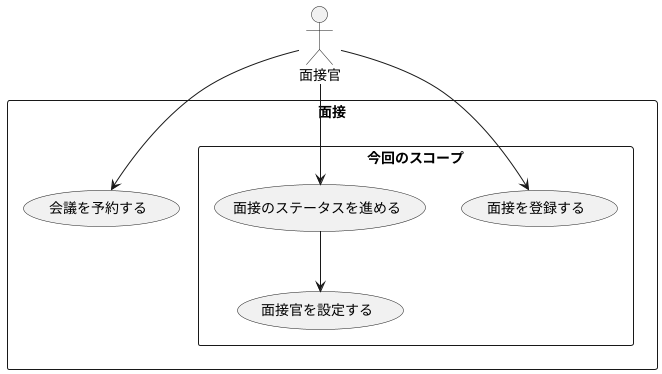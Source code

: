 @startuml

'面接管理システム'

actor 面接官

rectangle 面接 {

    rectangle 今回のスコープ {
        面接官 --> (面接を登録する)
        面接官 --> (面接のステータスを進める)
        (面接のステータスを進める) --> (面接官を設定する)
    }
    面接官 --> (会議を予約する)

}


@enduml